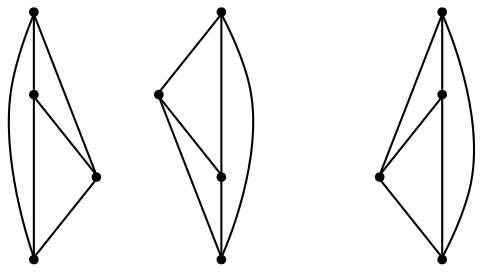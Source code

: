 graph {
  node [shape=point,comment="{\"directed\":false,\"doi\":\"10.1007/978-3-030-35802-0_7\",\"figure\":\"1 (1)\"}"]

  v0 [pos="720.2053439136681,518.4506393016258"]
  v1 [pos="794.7912194813796,494.06795936487254"]
  v2 [pos="758.6593903075832,729.5816924164533"]
  v3 [pos="758.6593903075832,660.7465477669454"]
  v4 [pos="490.4041468156893,660.7465477669455"]
  v5 [pos="528.8602916273884,518.4465696927693"]
  v6 [pos="490.4041468156893,729.5816924164533"]
  v7 [pos="454.2775636863529,494.06795936487254"]
  v8 [pos="270.0565443942312,660.7465477669455"]
  v9 [pos="308.5085241645711,518.4465696927693"]
  v10 [pos="270.0565443942312,729.5816924164533"]
  v11 [pos="233.92580417208785,494.06795936487254"]

  v1 -- v0 [id="-2",pos="794.7912194813796,494.06795936487254 720.2053439136681,518.4506393016258 720.2053439136681,518.4506393016258 720.2053439136681,518.4506393016258"]
  v11 -- v9 [id="-5",pos="233.92580417208785,494.06795936487254 308.5085241645711,518.4465696927693 308.5085241645711,518.4465696927693 308.5085241645711,518.4465696927693"]
  v1 -- v2 [id="-14",pos="794.7912194813796,494.06795936487254 758.6593903075832,729.5816924164533 758.6593903075832,729.5816924164533 758.6593903075832,729.5816924164533"]
  v3 -- v1 [id="-20",pos="758.6593903075832,660.7465477669454 794.7912194813796,494.06795936487254 794.7912194813796,494.06795936487254 794.7912194813796,494.06795936487254"]
  v2 -- v0 [id="-21",pos="758.6593903075832,729.5816924164533 720.2053439136681,518.4506393016258 720.2053439136681,518.4506393016258 720.2053439136681,518.4506393016258"]
  v11 -- v10 [id="-25",pos="233.92580417208785,494.06795936487254 270.0565443942312,729.5816924164533 270.0565443942312,729.5816924164533 270.0565443942312,729.5816924164533"]
  v3 -- v0 [id="-30",pos="758.6593903075832,660.7465477669454 720.2053439136681,518.4506393016258 720.2053439136681,518.4506393016258 720.2053439136681,518.4506393016258"]
  v3 -- v2 [id="-32",pos="758.6593903075832,660.7465477669454 758.6593903075832,729.5816924164533 758.6593903075832,729.5816924164533 758.6593903075832,729.5816924164533"]
  v5 -- v4 [id="-53",pos="528.8602916273884,518.4465696927693 490.4041468156893,660.7465477669455 490.4041468156893,660.7465477669455 490.4041468156893,660.7465477669455"]
  v4 -- v6 [id="-60",pos="490.4041468156893,660.7465477669455 490.4041468156893,729.5816924164533 490.4041468156893,729.5816924164533 490.4041468156893,729.5816924164533"]
  v4 -- v7 [id="-72",pos="490.4041468156893,660.7465477669455 454.2775636863529,494.06795936487254 454.2775636863529,494.06795936487254 454.2775636863529,494.06795936487254"]
  v6 -- v7 [id="-73",pos="490.4041468156893,729.5816924164533 454.2775636863529,494.06795936487254 454.2775636863529,494.06795936487254 454.2775636863529,494.06795936487254"]
  v6 -- v5 [id="-83",pos="490.4041468156893,729.5816924164533 528.8602916273884,518.4465696927693 528.8602916273884,518.4465696927693 528.8602916273884,518.4465696927693"]
  v7 -- v5 [id="-88",pos="454.2775636863529,494.06795936487254 528.8602916273884,518.4465696927693 528.8602916273884,518.4465696927693 528.8602916273884,518.4465696927693"]
  v9 -- v8 [id="-94",pos="308.5085241645711,518.4465696927693 270.0565443942312,660.7465477669455 270.0565443942312,660.7465477669455 270.0565443942312,660.7465477669455"]
  v8 -- v10 [id="-109",pos="270.0565443942312,660.7465477669455 270.0565443942312,729.5816924164533 270.0565443942312,729.5816924164533 270.0565443942312,729.5816924164533"]
  v8 -- v11 [id="-110",pos="270.0565443942312,660.7465477669455 233.92580417208785,494.06795936487254 233.92580417208785,494.06795936487254 233.92580417208785,494.06795936487254"]
  v10 -- v9 [id="-116",pos="270.0565443942312,729.5816924164533 308.5085241645711,518.4465696927693 308.5085241645711,518.4465696927693 308.5085241645711,518.4465696927693"]
}